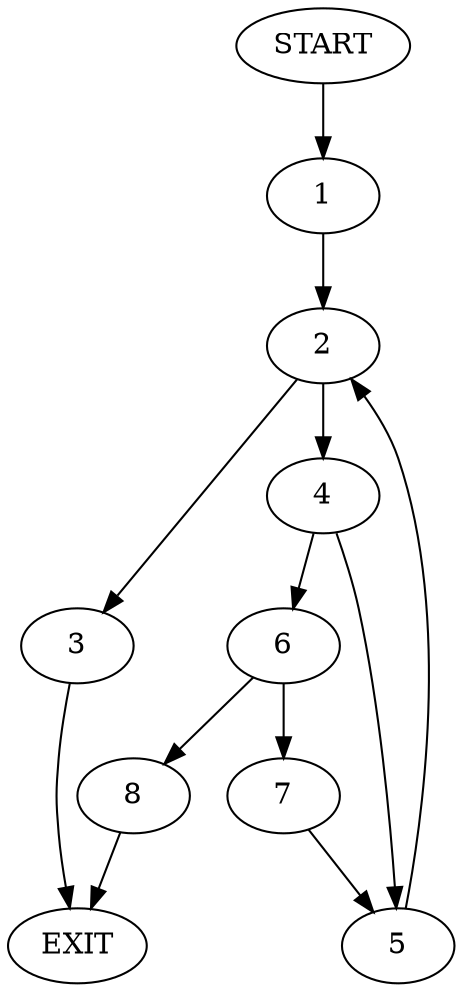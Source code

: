 digraph {
0 [label="START"]
9 [label="EXIT"]
0 -> 1
1 -> 2
2 -> 3
2 -> 4
4 -> 5
4 -> 6
3 -> 9
6 -> 7
6 -> 8
5 -> 2
7 -> 5
8 -> 9
}

